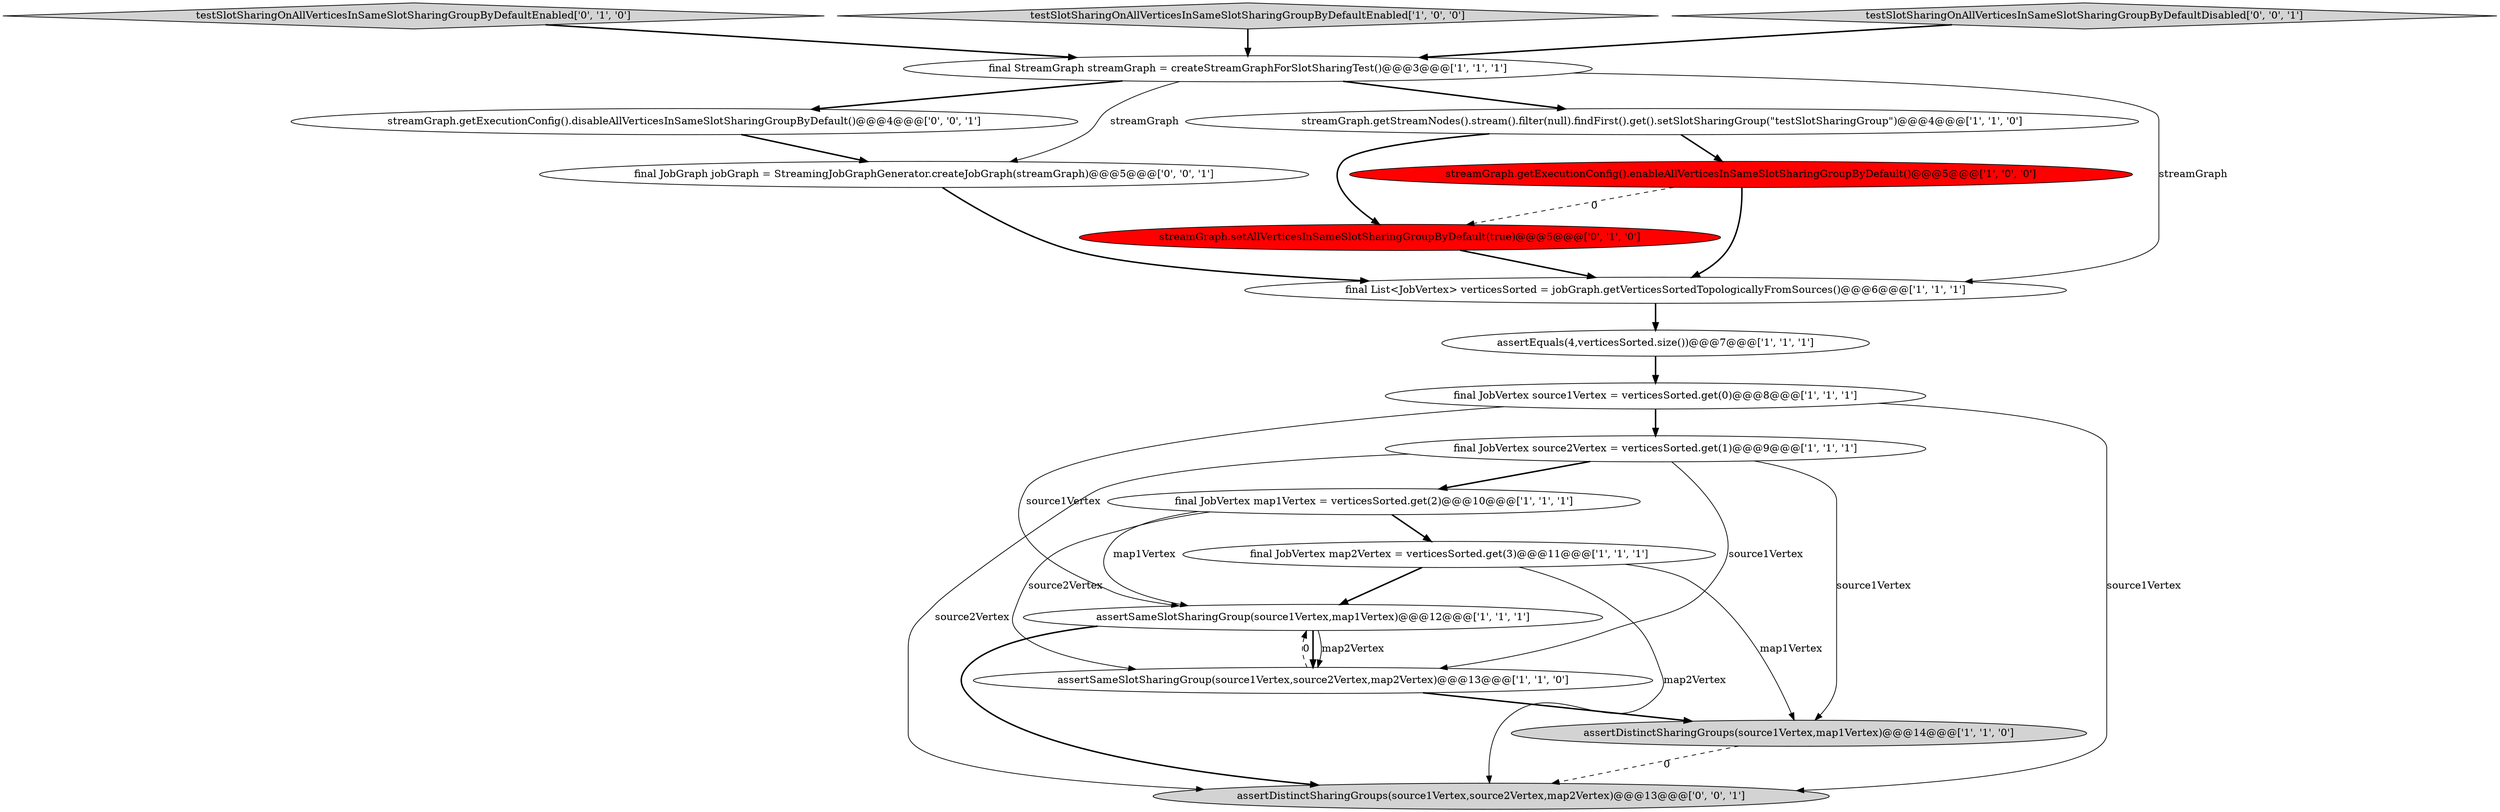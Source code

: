 digraph {
8 [style = filled, label = "final JobVertex source2Vertex = verticesSorted.get(1)@@@9@@@['1', '1', '1']", fillcolor = white, shape = ellipse image = "AAA0AAABBB1BBB"];
18 [style = filled, label = "assertDistinctSharingGroups(source1Vertex,source2Vertex,map2Vertex)@@@13@@@['0', '0', '1']", fillcolor = lightgray, shape = ellipse image = "AAA0AAABBB3BBB"];
14 [style = filled, label = "streamGraph.setAllVerticesInSameSlotSharingGroupByDefault(true)@@@5@@@['0', '1', '0']", fillcolor = red, shape = ellipse image = "AAA1AAABBB2BBB"];
16 [style = filled, label = "streamGraph.getExecutionConfig().disableAllVerticesInSameSlotSharingGroupByDefault()@@@4@@@['0', '0', '1']", fillcolor = white, shape = ellipse image = "AAA0AAABBB3BBB"];
15 [style = filled, label = "final JobGraph jobGraph = StreamingJobGraphGenerator.createJobGraph(streamGraph)@@@5@@@['0', '0', '1']", fillcolor = white, shape = ellipse image = "AAA0AAABBB3BBB"];
3 [style = filled, label = "assertEquals(4,verticesSorted.size())@@@7@@@['1', '1', '1']", fillcolor = white, shape = ellipse image = "AAA0AAABBB1BBB"];
13 [style = filled, label = "testSlotSharingOnAllVerticesInSameSlotSharingGroupByDefaultEnabled['0', '1', '0']", fillcolor = lightgray, shape = diamond image = "AAA0AAABBB2BBB"];
5 [style = filled, label = "assertSameSlotSharingGroup(source1Vertex,map1Vertex)@@@12@@@['1', '1', '1']", fillcolor = white, shape = ellipse image = "AAA0AAABBB1BBB"];
2 [style = filled, label = "streamGraph.getExecutionConfig().enableAllVerticesInSameSlotSharingGroupByDefault()@@@5@@@['1', '0', '0']", fillcolor = red, shape = ellipse image = "AAA1AAABBB1BBB"];
4 [style = filled, label = "final StreamGraph streamGraph = createStreamGraphForSlotSharingTest()@@@3@@@['1', '1', '1']", fillcolor = white, shape = ellipse image = "AAA0AAABBB1BBB"];
1 [style = filled, label = "final JobVertex map1Vertex = verticesSorted.get(2)@@@10@@@['1', '1', '1']", fillcolor = white, shape = ellipse image = "AAA0AAABBB1BBB"];
9 [style = filled, label = "streamGraph.getStreamNodes().stream().filter(null).findFirst().get().setSlotSharingGroup(\"testSlotSharingGroup\")@@@4@@@['1', '1', '0']", fillcolor = white, shape = ellipse image = "AAA0AAABBB1BBB"];
7 [style = filled, label = "final JobVertex source1Vertex = verticesSorted.get(0)@@@8@@@['1', '1', '1']", fillcolor = white, shape = ellipse image = "AAA0AAABBB1BBB"];
0 [style = filled, label = "assertDistinctSharingGroups(source1Vertex,map1Vertex)@@@14@@@['1', '1', '0']", fillcolor = lightgray, shape = ellipse image = "AAA0AAABBB1BBB"];
12 [style = filled, label = "testSlotSharingOnAllVerticesInSameSlotSharingGroupByDefaultEnabled['1', '0', '0']", fillcolor = lightgray, shape = diamond image = "AAA0AAABBB1BBB"];
17 [style = filled, label = "testSlotSharingOnAllVerticesInSameSlotSharingGroupByDefaultDisabled['0', '0', '1']", fillcolor = lightgray, shape = diamond image = "AAA0AAABBB3BBB"];
6 [style = filled, label = "final List<JobVertex> verticesSorted = jobGraph.getVerticesSortedTopologicallyFromSources()@@@6@@@['1', '1', '1']", fillcolor = white, shape = ellipse image = "AAA0AAABBB1BBB"];
10 [style = filled, label = "assertSameSlotSharingGroup(source1Vertex,source2Vertex,map2Vertex)@@@13@@@['1', '1', '0']", fillcolor = white, shape = ellipse image = "AAA0AAABBB1BBB"];
11 [style = filled, label = "final JobVertex map2Vertex = verticesSorted.get(3)@@@11@@@['1', '1', '1']", fillcolor = white, shape = ellipse image = "AAA0AAABBB1BBB"];
4->9 [style = bold, label=""];
6->3 [style = bold, label=""];
5->10 [style = bold, label=""];
16->15 [style = bold, label=""];
8->0 [style = solid, label="source1Vertex"];
1->5 [style = solid, label="map1Vertex"];
4->15 [style = solid, label="streamGraph"];
11->18 [style = solid, label="map2Vertex"];
9->2 [style = bold, label=""];
2->6 [style = bold, label=""];
7->5 [style = solid, label="source1Vertex"];
8->18 [style = solid, label="source2Vertex"];
15->6 [style = bold, label=""];
5->18 [style = bold, label=""];
5->10 [style = solid, label="map2Vertex"];
7->8 [style = bold, label=""];
1->11 [style = bold, label=""];
8->1 [style = bold, label=""];
11->5 [style = bold, label=""];
11->0 [style = solid, label="map1Vertex"];
2->14 [style = dashed, label="0"];
12->4 [style = bold, label=""];
3->7 [style = bold, label=""];
8->10 [style = solid, label="source1Vertex"];
1->10 [style = solid, label="source2Vertex"];
4->6 [style = solid, label="streamGraph"];
10->0 [style = bold, label=""];
9->14 [style = bold, label=""];
0->18 [style = dashed, label="0"];
10->5 [style = dashed, label="0"];
14->6 [style = bold, label=""];
17->4 [style = bold, label=""];
4->16 [style = bold, label=""];
13->4 [style = bold, label=""];
7->18 [style = solid, label="source1Vertex"];
}
